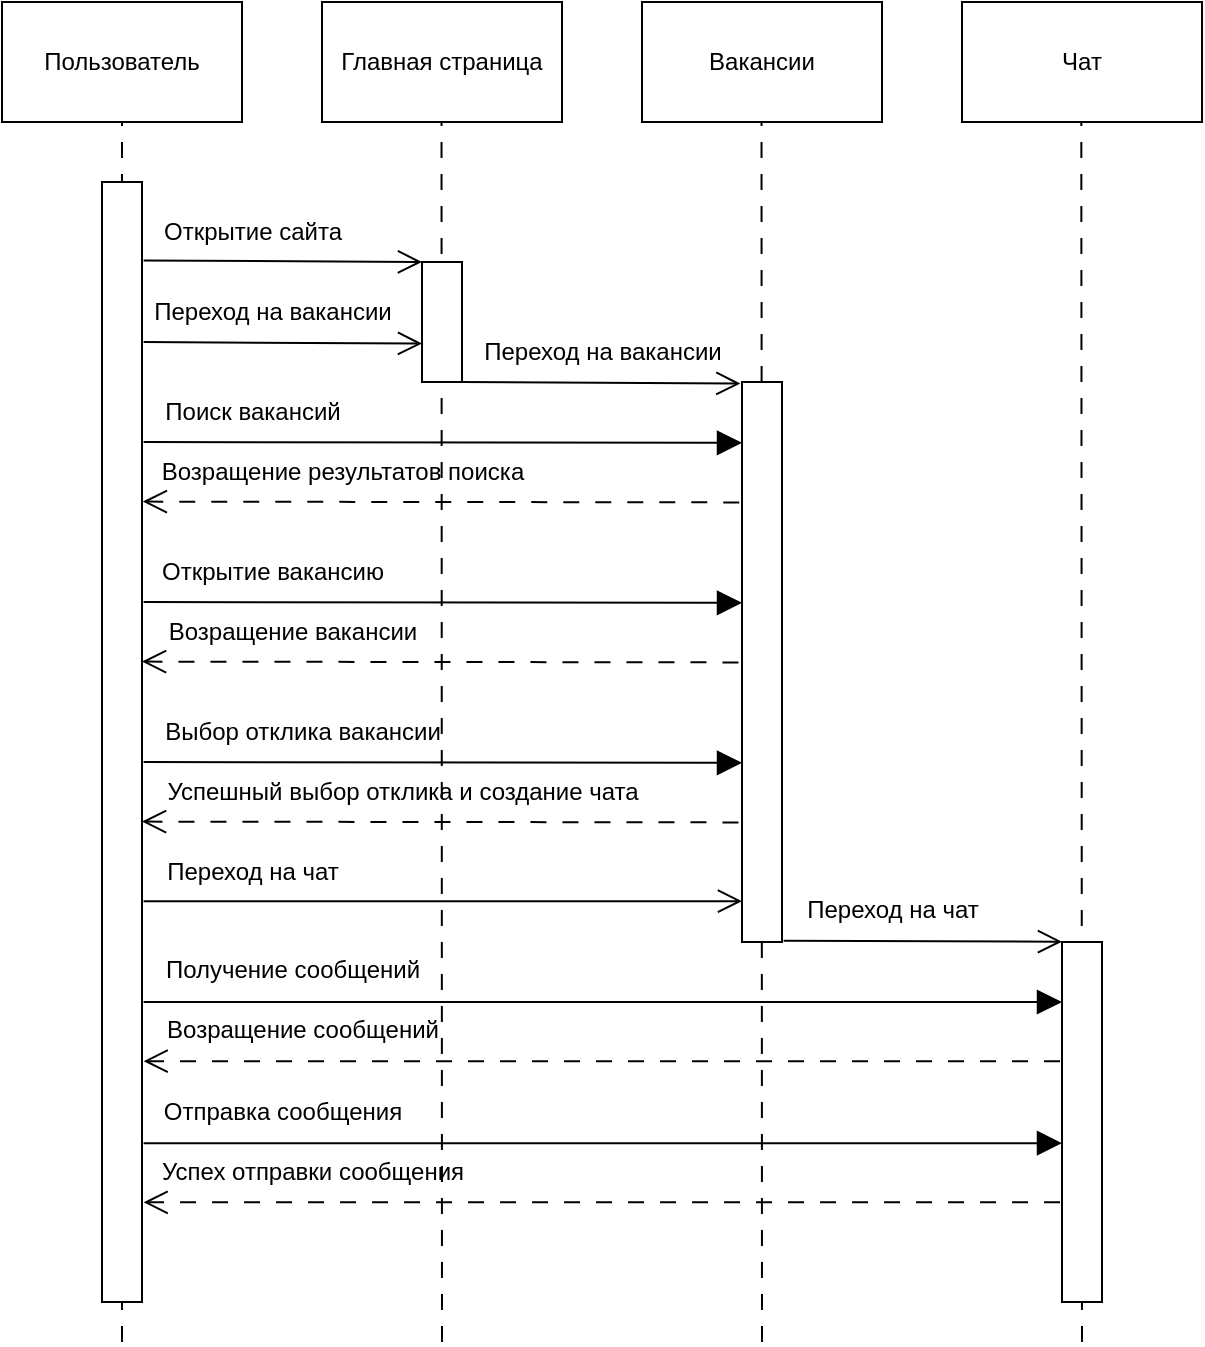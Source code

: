 <mxfile>
    <diagram id="GbKgb7KOPLueajhnJ17a" name="Page-1">
        <mxGraphModel dx="1011" dy="594" grid="1" gridSize="10" guides="1" tooltips="1" connect="1" arrows="1" fold="1" page="1" pageScale="1" pageWidth="827" pageHeight="1169" math="0" shadow="0">
            <root>
                <mxCell id="0"/>
                <mxCell id="1" parent="0"/>
                <mxCell id="11" value="" style="endArrow=none;html=1;endSize=10;entryX=0.5;entryY=1;entryDx=0;entryDy=0;dashed=1;dashPattern=8 8;" edge="1" parent="1" target="2">
                    <mxGeometry width="50" height="50" relative="1" as="geometry">
                        <mxPoint x="140" y="740" as="sourcePoint"/>
                        <mxPoint x="240" y="210" as="targetPoint"/>
                    </mxGeometry>
                </mxCell>
                <mxCell id="16" value="" style="endArrow=none;html=1;endSize=10;entryX=0.5;entryY=1;entryDx=0;entryDy=0;dashed=1;dashPattern=8 8;" edge="1" parent="1">
                    <mxGeometry width="50" height="50" relative="1" as="geometry">
                        <mxPoint x="460" y="740" as="sourcePoint"/>
                        <mxPoint x="459.76" y="130" as="targetPoint"/>
                    </mxGeometry>
                </mxCell>
                <mxCell id="15" value="" style="endArrow=none;html=1;endSize=10;entryX=0.5;entryY=1;entryDx=0;entryDy=0;dashed=1;dashPattern=8 8;" edge="1" parent="1">
                    <mxGeometry width="50" height="50" relative="1" as="geometry">
                        <mxPoint x="300" y="740" as="sourcePoint"/>
                        <mxPoint x="299.76" y="130" as="targetPoint"/>
                    </mxGeometry>
                </mxCell>
                <mxCell id="2" value="Пользователь" style="rounded=0;whiteSpace=wrap;html=1;" vertex="1" parent="1">
                    <mxGeometry x="80" y="70" width="120" height="60" as="geometry"/>
                </mxCell>
                <mxCell id="3" value="Главная страница" style="rounded=0;whiteSpace=wrap;html=1;" vertex="1" parent="1">
                    <mxGeometry x="240" y="70" width="120" height="60" as="geometry"/>
                </mxCell>
                <mxCell id="5" value="Вакансии" style="rounded=0;whiteSpace=wrap;html=1;" vertex="1" parent="1">
                    <mxGeometry x="400" y="70" width="120" height="60" as="geometry"/>
                </mxCell>
                <mxCell id="6" value="" style="rounded=0;whiteSpace=wrap;html=1;" vertex="1" parent="1">
                    <mxGeometry x="130" y="160" width="20" height="560" as="geometry"/>
                </mxCell>
                <mxCell id="8" value="" style="rounded=0;whiteSpace=wrap;html=1;" vertex="1" parent="1">
                    <mxGeometry x="290" y="200" width="20" height="60" as="geometry"/>
                </mxCell>
                <mxCell id="10" value="" style="endArrow=open;html=1;entryX=0;entryY=0;entryDx=0;entryDy=0;exitX=1.04;exitY=0.07;exitDx=0;exitDy=0;exitPerimeter=0;endFill=0;endSize=10;" edge="1" parent="1" source="6" target="8">
                    <mxGeometry width="50" height="50" relative="1" as="geometry">
                        <mxPoint x="-30" y="290" as="sourcePoint"/>
                        <mxPoint x="20" y="240" as="targetPoint"/>
                    </mxGeometry>
                </mxCell>
                <mxCell id="17" value="Открытие сайта" style="text;html=1;align=center;verticalAlign=middle;resizable=0;points=[];autosize=1;strokeColor=none;fillColor=none;" vertex="1" parent="1">
                    <mxGeometry x="150" y="170" width="110" height="30" as="geometry"/>
                </mxCell>
                <mxCell id="18" value="Чат" style="rounded=0;whiteSpace=wrap;html=1;" vertex="1" parent="1">
                    <mxGeometry x="560" y="70" width="120" height="60" as="geometry"/>
                </mxCell>
                <mxCell id="19" value="" style="endArrow=none;html=1;endSize=10;entryX=0.5;entryY=1;entryDx=0;entryDy=0;dashed=1;dashPattern=8 8;" edge="1" parent="1">
                    <mxGeometry width="50" height="50" relative="1" as="geometry">
                        <mxPoint x="620" y="740" as="sourcePoint"/>
                        <mxPoint x="619.66" y="130.0" as="targetPoint"/>
                    </mxGeometry>
                </mxCell>
                <mxCell id="20" value="" style="endArrow=open;html=1;entryX=0;entryY=0;entryDx=0;entryDy=0;exitX=1.04;exitY=0.07;exitDx=0;exitDy=0;exitPerimeter=0;endFill=0;endSize=10;" edge="1" parent="1">
                    <mxGeometry width="50" height="50" relative="1" as="geometry">
                        <mxPoint x="150.8" y="240.0" as="sourcePoint"/>
                        <mxPoint x="290" y="240.8" as="targetPoint"/>
                    </mxGeometry>
                </mxCell>
                <mxCell id="21" value="Переход на вакансии" style="text;html=1;align=center;verticalAlign=middle;resizable=0;points=[];autosize=1;strokeColor=none;fillColor=none;" vertex="1" parent="1">
                    <mxGeometry x="145" y="210" width="140" height="30" as="geometry"/>
                </mxCell>
                <mxCell id="25" value="" style="rounded=0;whiteSpace=wrap;html=1;" vertex="1" parent="1">
                    <mxGeometry x="450" y="260" width="20" height="280" as="geometry"/>
                </mxCell>
                <mxCell id="26" value="" style="endArrow=open;html=1;entryX=0;entryY=0;entryDx=0;entryDy=0;exitX=1.04;exitY=0.07;exitDx=0;exitDy=0;exitPerimeter=0;endFill=0;endSize=10;" edge="1" parent="1">
                    <mxGeometry width="50" height="50" relative="1" as="geometry">
                        <mxPoint x="310.0" y="260.0" as="sourcePoint"/>
                        <mxPoint x="449.2" y="260.8" as="targetPoint"/>
                    </mxGeometry>
                </mxCell>
                <mxCell id="27" value="Переход на вакансии" style="text;html=1;align=center;verticalAlign=middle;resizable=0;points=[];autosize=1;strokeColor=none;fillColor=none;" vertex="1" parent="1">
                    <mxGeometry x="310" y="230" width="140" height="30" as="geometry"/>
                </mxCell>
                <mxCell id="29" value="Поиск вакансий" style="text;html=1;align=center;verticalAlign=middle;resizable=0;points=[];autosize=1;strokeColor=none;fillColor=none;" vertex="1" parent="1">
                    <mxGeometry x="150" y="260" width="110" height="30" as="geometry"/>
                </mxCell>
                <mxCell id="30" value="" style="endArrow=none;html=1;entryX=0;entryY=0.5;entryDx=0;entryDy=0;exitX=1.04;exitY=0.07;exitDx=0;exitDy=0;exitPerimeter=0;endFill=0;endSize=10;startArrow=open;startFill=0;startSize=10;dashed=1;dashPattern=8 8;" edge="1" parent="1">
                    <mxGeometry width="50" height="50" relative="1" as="geometry">
                        <mxPoint x="150.4" y="319.8" as="sourcePoint"/>
                        <mxPoint x="449.6" y="320.2" as="targetPoint"/>
                    </mxGeometry>
                </mxCell>
                <mxCell id="32" value="" style="endArrow=block;html=1;entryX=0;entryY=0.5;entryDx=0;entryDy=0;exitX=1.04;exitY=0.07;exitDx=0;exitDy=0;exitPerimeter=0;endFill=1;endSize=10;" edge="1" parent="1">
                    <mxGeometry width="50" height="50" relative="1" as="geometry">
                        <mxPoint x="150.8" y="290" as="sourcePoint"/>
                        <mxPoint x="450" y="290.4" as="targetPoint"/>
                    </mxGeometry>
                </mxCell>
                <mxCell id="34" value="Возращение результатов поиска" style="text;html=1;align=center;verticalAlign=middle;resizable=0;points=[];autosize=1;strokeColor=none;fillColor=none;" vertex="1" parent="1">
                    <mxGeometry x="150" y="290" width="200" height="30" as="geometry"/>
                </mxCell>
                <mxCell id="35" value="" style="endArrow=block;html=1;entryX=0;entryY=0.5;entryDx=0;entryDy=0;exitX=1.04;exitY=0.07;exitDx=0;exitDy=0;exitPerimeter=0;endFill=1;endSize=10;" edge="1" parent="1">
                    <mxGeometry width="50" height="50" relative="1" as="geometry">
                        <mxPoint x="150.8" y="370" as="sourcePoint"/>
                        <mxPoint x="450" y="370.4" as="targetPoint"/>
                    </mxGeometry>
                </mxCell>
                <mxCell id="36" value="Открытие вакансию" style="text;html=1;align=center;verticalAlign=middle;resizable=0;points=[];autosize=1;strokeColor=none;fillColor=none;" vertex="1" parent="1">
                    <mxGeometry x="150" y="340" width="130" height="30" as="geometry"/>
                </mxCell>
                <mxCell id="37" value="" style="endArrow=none;html=1;entryX=0;entryY=0.5;entryDx=0;entryDy=0;exitX=1.04;exitY=0.07;exitDx=0;exitDy=0;exitPerimeter=0;endFill=0;endSize=10;startArrow=open;startFill=0;startSize=10;dashed=1;dashPattern=8 8;" edge="1" parent="1">
                    <mxGeometry width="50" height="50" relative="1" as="geometry">
                        <mxPoint x="150.0" y="399.8" as="sourcePoint"/>
                        <mxPoint x="449.2" y="400.2" as="targetPoint"/>
                    </mxGeometry>
                </mxCell>
                <mxCell id="38" value="Возращение вакансии" style="text;html=1;align=center;verticalAlign=middle;resizable=0;points=[];autosize=1;strokeColor=none;fillColor=none;" vertex="1" parent="1">
                    <mxGeometry x="150" y="370" width="150" height="30" as="geometry"/>
                </mxCell>
                <mxCell id="39" value="" style="endArrow=block;html=1;entryX=0;entryY=0.5;entryDx=0;entryDy=0;exitX=1.04;exitY=0.07;exitDx=0;exitDy=0;exitPerimeter=0;endFill=1;endSize=10;" edge="1" parent="1">
                    <mxGeometry width="50" height="50" relative="1" as="geometry">
                        <mxPoint x="150.8" y="450" as="sourcePoint"/>
                        <mxPoint x="450" y="450.4" as="targetPoint"/>
                    </mxGeometry>
                </mxCell>
                <mxCell id="40" value="Выбор отклика вакансии" style="text;html=1;align=center;verticalAlign=middle;resizable=0;points=[];autosize=1;strokeColor=none;fillColor=none;" vertex="1" parent="1">
                    <mxGeometry x="150" y="420" width="160" height="30" as="geometry"/>
                </mxCell>
                <mxCell id="41" value="" style="endArrow=none;html=1;entryX=0;entryY=0.5;entryDx=0;entryDy=0;exitX=1.04;exitY=0.07;exitDx=0;exitDy=0;exitPerimeter=0;endFill=0;endSize=10;startArrow=open;startFill=0;startSize=10;dashed=1;dashPattern=8 8;" edge="1" parent="1">
                    <mxGeometry width="50" height="50" relative="1" as="geometry">
                        <mxPoint x="150.0" y="479.8" as="sourcePoint"/>
                        <mxPoint x="449.2" y="480.2" as="targetPoint"/>
                    </mxGeometry>
                </mxCell>
                <mxCell id="42" value="Успешный выбор отклика и создание чата" style="text;html=1;align=center;verticalAlign=middle;resizable=0;points=[];autosize=1;strokeColor=none;fillColor=none;" vertex="1" parent="1">
                    <mxGeometry x="150" y="450" width="260" height="30" as="geometry"/>
                </mxCell>
                <mxCell id="43" value="" style="endArrow=open;html=1;exitX=1.04;exitY=0.07;exitDx=0;exitDy=0;exitPerimeter=0;endFill=0;endSize=10;" edge="1" parent="1">
                    <mxGeometry width="50" height="50" relative="1" as="geometry">
                        <mxPoint x="150.8" y="519.6" as="sourcePoint"/>
                        <mxPoint x="450" y="519.6" as="targetPoint"/>
                    </mxGeometry>
                </mxCell>
                <mxCell id="44" value="Переход на чат" style="text;html=1;align=center;verticalAlign=middle;resizable=0;points=[];autosize=1;strokeColor=none;fillColor=none;" vertex="1" parent="1">
                    <mxGeometry x="150" y="489.6" width="110" height="30" as="geometry"/>
                </mxCell>
                <mxCell id="45" value="" style="rounded=0;whiteSpace=wrap;html=1;" vertex="1" parent="1">
                    <mxGeometry x="610" y="540" width="20" height="180" as="geometry"/>
                </mxCell>
                <mxCell id="46" value="" style="endArrow=open;html=1;exitX=1.04;exitY=0.07;exitDx=0;exitDy=0;exitPerimeter=0;endFill=0;endSize=10;" edge="1" parent="1">
                    <mxGeometry width="50" height="50" relative="1" as="geometry">
                        <mxPoint x="470.8" y="539.43" as="sourcePoint"/>
                        <mxPoint x="610" y="539.83" as="targetPoint"/>
                    </mxGeometry>
                </mxCell>
                <mxCell id="47" value="Переход на чат" style="text;html=1;align=center;verticalAlign=middle;resizable=0;points=[];autosize=1;strokeColor=none;fillColor=none;" vertex="1" parent="1">
                    <mxGeometry x="470" y="509.43" width="110" height="30" as="geometry"/>
                </mxCell>
                <mxCell id="48" value="" style="endArrow=block;html=1;exitX=1.04;exitY=0.07;exitDx=0;exitDy=0;exitPerimeter=0;endFill=1;endSize=10;" edge="1" parent="1">
                    <mxGeometry width="50" height="50" relative="1" as="geometry">
                        <mxPoint x="150.8" y="570" as="sourcePoint"/>
                        <mxPoint x="610" y="570" as="targetPoint"/>
                    </mxGeometry>
                </mxCell>
                <mxCell id="49" value="Получение сообщений" style="text;html=1;align=center;verticalAlign=middle;resizable=0;points=[];autosize=1;strokeColor=none;fillColor=none;" vertex="1" parent="1">
                    <mxGeometry x="150" y="539.43" width="150" height="30" as="geometry"/>
                </mxCell>
                <mxCell id="50" value="" style="endArrow=none;html=1;exitX=1.04;exitY=0.07;exitDx=0;exitDy=0;exitPerimeter=0;endFill=0;endSize=10;dashed=1;startSize=10;startArrow=open;startFill=0;dashPattern=8 8;" edge="1" parent="1">
                    <mxGeometry width="50" height="50" relative="1" as="geometry">
                        <mxPoint x="150.8" y="599.57" as="sourcePoint"/>
                        <mxPoint x="610" y="599.57" as="targetPoint"/>
                    </mxGeometry>
                </mxCell>
                <mxCell id="51" value="Возращение сообщений" style="text;html=1;align=center;verticalAlign=middle;resizable=0;points=[];autosize=1;strokeColor=none;fillColor=none;" vertex="1" parent="1">
                    <mxGeometry x="150" y="569.43" width="160" height="30" as="geometry"/>
                </mxCell>
                <mxCell id="52" value="" style="endArrow=block;html=1;exitX=1.04;exitY=0.07;exitDx=0;exitDy=0;exitPerimeter=0;endFill=1;endSize=10;" edge="1" parent="1">
                    <mxGeometry width="50" height="50" relative="1" as="geometry">
                        <mxPoint x="150.8" y="640.57" as="sourcePoint"/>
                        <mxPoint x="610" y="640.57" as="targetPoint"/>
                    </mxGeometry>
                </mxCell>
                <mxCell id="53" value="Отправка сообщения" style="text;html=1;align=center;verticalAlign=middle;resizable=0;points=[];autosize=1;strokeColor=none;fillColor=none;" vertex="1" parent="1">
                    <mxGeometry x="150" y="609.57" width="140" height="30" as="geometry"/>
                </mxCell>
                <mxCell id="54" value="" style="endArrow=none;html=1;exitX=1.04;exitY=0.07;exitDx=0;exitDy=0;exitPerimeter=0;endFill=0;endSize=10;dashed=1;startSize=10;startArrow=open;startFill=0;dashPattern=8 8;" edge="1" parent="1">
                    <mxGeometry width="50" height="50" relative="1" as="geometry">
                        <mxPoint x="150.8" y="670.14" as="sourcePoint"/>
                        <mxPoint x="610" y="670.14" as="targetPoint"/>
                    </mxGeometry>
                </mxCell>
                <mxCell id="55" value="Успех отправки сообщения" style="text;html=1;align=center;verticalAlign=middle;resizable=0;points=[];autosize=1;strokeColor=none;fillColor=none;" vertex="1" parent="1">
                    <mxGeometry x="150" y="639.57" width="170" height="30" as="geometry"/>
                </mxCell>
            </root>
        </mxGraphModel>
    </diagram>
</mxfile>